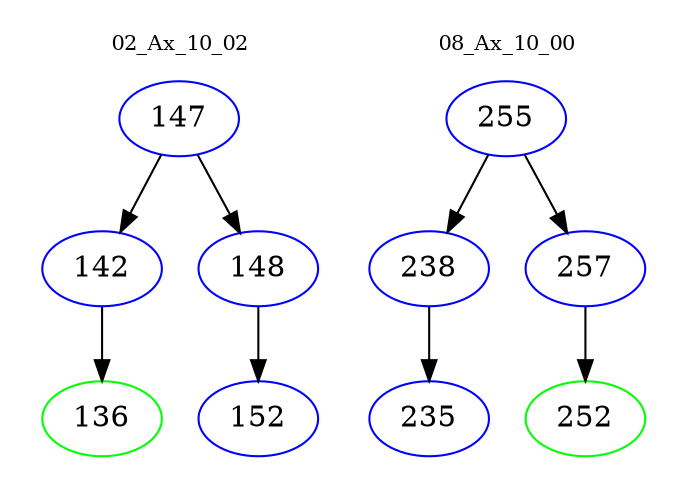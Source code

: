 digraph{
subgraph cluster_0 {
color = white
label = "02_Ax_10_02";
fontsize=10;
T0_147 [label="147", color="blue"]
T0_147 -> T0_142 [color="black"]
T0_142 [label="142", color="blue"]
T0_142 -> T0_136 [color="black"]
T0_136 [label="136", color="green"]
T0_147 -> T0_148 [color="black"]
T0_148 [label="148", color="blue"]
T0_148 -> T0_152 [color="black"]
T0_152 [label="152", color="blue"]
}
subgraph cluster_1 {
color = white
label = "08_Ax_10_00";
fontsize=10;
T1_255 [label="255", color="blue"]
T1_255 -> T1_238 [color="black"]
T1_238 [label="238", color="blue"]
T1_238 -> T1_235 [color="black"]
T1_235 [label="235", color="blue"]
T1_255 -> T1_257 [color="black"]
T1_257 [label="257", color="blue"]
T1_257 -> T1_252 [color="black"]
T1_252 [label="252", color="green"]
}
}
